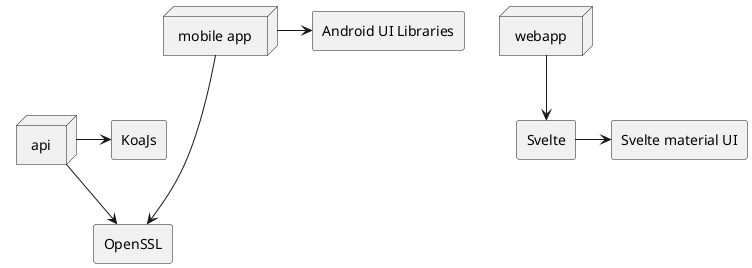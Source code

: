 @startuml package diagram
node api
node webapp
node "mobile app" as ma

rectangle KoaJs
rectangle OpenSSL
rectangle "Android UI Libraries" as aul
rectangle Svelte
rectangle "Svelte material UI" as smui

api -> KoaJs
api --> OpenSSL
webapp --> Svelte
ma ---> OpenSSL
ma -> aul
Svelte -> smui
@enduml
